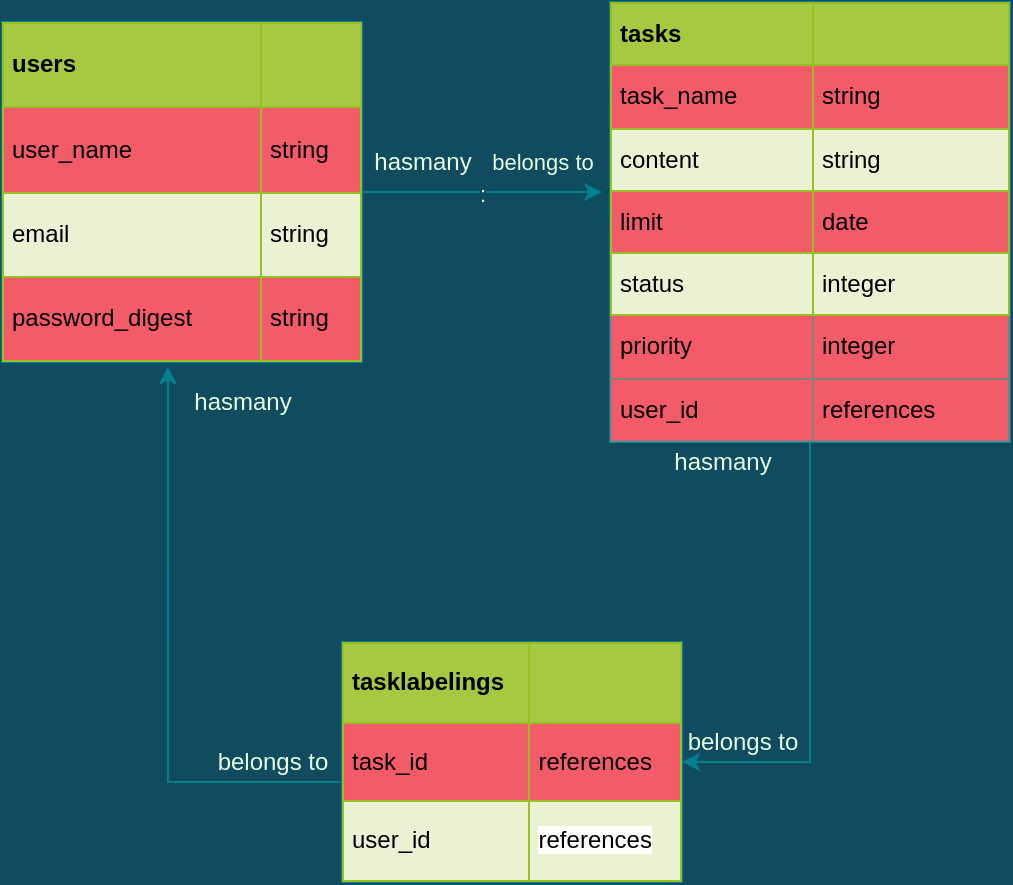 <mxfile>
    <diagram id="vY6gKF39OjPNxXQkQqNw" name="ページ1">
        <mxGraphModel dx="488" dy="486" grid="1" gridSize="10" guides="1" tooltips="1" connect="1" arrows="1" fold="1" page="1" pageScale="1" pageWidth="827" pageHeight="1169" background="#114B5F" math="0" shadow="0">
            <root>
                <mxCell id="0"/>
                <mxCell id="1" parent="0"/>
                <mxCell id="20" value=":" style="edgeStyle=orthogonalEdgeStyle;rounded=0;orthogonalLoop=1;jettySize=auto;html=1;strokeColor=#028090;fontColor=#E4FDE1;labelBackgroundColor=#114B5F;" parent="1" source="2" edge="1">
                    <mxGeometry relative="1" as="geometry">
                        <mxPoint x="310" y="105" as="targetPoint"/>
                    </mxGeometry>
                </mxCell>
                <mxCell id="23" value="belongs to" style="edgeLabel;html=1;align=center;verticalAlign=middle;resizable=0;points=[];fontColor=#E4FDE1;labelBackgroundColor=#114B5F;" parent="20" vertex="1" connectable="0">
                    <mxGeometry x="0.744" y="10" relative="1" as="geometry">
                        <mxPoint x="-15" y="-5" as="offset"/>
                    </mxGeometry>
                </mxCell>
                <mxCell id="2" value="&lt;table border=&quot;1&quot; width=&quot;100%&quot; cellpadding=&quot;4&quot; style=&quot;width: 100% ; height: 100% ; border-collapse: collapse&quot;&gt;&lt;tbody&gt;&lt;tr style=&quot;background-color: #a7c942 ; color: #ffffff ; border: 1px solid #98bf21&quot;&gt;&lt;th align=&quot;left&quot;&gt;&lt;font color=&quot;#000000&quot;&gt;users&lt;/font&gt;&lt;/th&gt;&lt;th align=&quot;left&quot;&gt;&lt;br&gt;&lt;/th&gt;&lt;/tr&gt;&lt;tr style=&quot;border: 1px solid #98bf21&quot;&gt;&lt;td&gt;&lt;font color=&quot;#000000&quot;&gt;user_name&lt;/font&gt;&lt;/td&gt;&lt;td&gt;&lt;font color=&quot;#000000&quot;&gt;string&lt;/font&gt;&lt;/td&gt;&lt;/tr&gt;&lt;tr style=&quot;background-color: #eaf2d3 ; border: 1px solid #98bf21&quot;&gt;&lt;td&gt;&lt;font color=&quot;#000000&quot;&gt;email&lt;/font&gt;&lt;/td&gt;&lt;td&gt;&lt;font color=&quot;#000000&quot;&gt;string&lt;/font&gt;&lt;/td&gt;&lt;/tr&gt;&lt;tr style=&quot;border: 1px solid #98bf21&quot;&gt;&lt;td&gt;&lt;font color=&quot;#000000&quot;&gt;password_digest&lt;/font&gt;&lt;/td&gt;&lt;td&gt;&lt;font color=&quot;#000000&quot;&gt;string&lt;/font&gt;&lt;/td&gt;&lt;/tr&gt;&lt;/tbody&gt;&lt;/table&gt;" style="text;html=1;strokeColor=#028090;fillColor=#F45B69;overflow=fill;rounded=0;fontColor=#E4FDE1;" parent="1" vertex="1">
                    <mxGeometry x="10" y="20" width="180" height="170" as="geometry"/>
                </mxCell>
                <mxCell id="17" style="edgeStyle=orthogonalEdgeStyle;rounded=0;orthogonalLoop=1;jettySize=auto;html=1;entryX=1;entryY=0.5;entryDx=0;entryDy=0;strokeColor=#028090;fontColor=#E4FDE1;labelBackgroundColor=#114B5F;" parent="1" source="3" target="4" edge="1">
                    <mxGeometry relative="1" as="geometry"/>
                </mxCell>
                <mxCell id="3" value="&lt;table border=&quot;1&quot; width=&quot;100%&quot; cellpadding=&quot;4&quot; style=&quot;width: 100% ; height: 100% ; border-collapse: collapse&quot;&gt;&lt;tbody&gt;&lt;tr style=&quot;background-color: #a7c942 ; color: #ffffff ; border: 1px solid #98bf21&quot;&gt;&lt;th align=&quot;left&quot;&gt;&lt;font color=&quot;#000000&quot;&gt;tasks&lt;/font&gt;&lt;/th&gt;&lt;th align=&quot;left&quot;&gt;&lt;br&gt;&lt;/th&gt;&lt;/tr&gt;&lt;tr style=&quot;border: 1px solid #98bf21&quot;&gt;&lt;td&gt;&lt;font color=&quot;#000000&quot;&gt;task_name&lt;/font&gt;&lt;/td&gt;&lt;td&gt;&lt;font color=&quot;#000000&quot;&gt;string&lt;/font&gt;&lt;/td&gt;&lt;/tr&gt;&lt;tr style=&quot;background-color: #eaf2d3 ; border: 1px solid #98bf21&quot;&gt;&lt;td&gt;&lt;font color=&quot;#000000&quot;&gt;content&lt;/font&gt;&lt;/td&gt;&lt;td&gt;&lt;font color=&quot;#000000&quot;&gt;string&lt;/font&gt;&lt;/td&gt;&lt;/tr&gt;&lt;tr style=&quot;border: 1px solid #98bf21&quot;&gt;&lt;td&gt;&lt;font color=&quot;#000000&quot;&gt;limit&lt;/font&gt;&lt;/td&gt;&lt;td&gt;&lt;font color=&quot;#000000&quot;&gt;date&lt;/font&gt;&lt;/td&gt;&lt;/tr&gt;&lt;tr style=&quot;background-color: #eaf2d3 ; border: 1px solid #98bf21&quot;&gt;&lt;td&gt;&lt;font color=&quot;#000000&quot;&gt;status&lt;/font&gt;&lt;/td&gt;&lt;td&gt;&lt;font color=&quot;#000000&quot;&gt;integer&lt;/font&gt;&lt;/td&gt;&lt;/tr&gt;&lt;tr&gt;&lt;td&gt;&lt;font color=&quot;#000000&quot;&gt;priority&lt;/font&gt;&lt;/td&gt;&lt;td&gt;&lt;font color=&quot;#000000&quot;&gt;integer&lt;/font&gt;&lt;/td&gt;&lt;/tr&gt;&lt;tr&gt;&lt;td&gt;&lt;font color=&quot;#000000&quot;&gt;user_id&lt;/font&gt;&lt;/td&gt;&lt;td&gt;&lt;span style=&quot;color: rgb(0 , 0 , 0)&quot;&gt;references&lt;/span&gt;&lt;br&gt;&lt;/td&gt;&lt;/tr&gt;&lt;/tbody&gt;&lt;/table&gt;" style="text;html=1;strokeColor=#028090;fillColor=#F45B69;overflow=fill;rounded=0;fontColor=#E4FDE1;" parent="1" vertex="1">
                    <mxGeometry x="314" y="10" width="200" height="220" as="geometry"/>
                </mxCell>
                <mxCell id="11" value="" style="edgeStyle=orthogonalEdgeStyle;rounded=0;orthogonalLoop=1;jettySize=auto;html=1;entryX=0.461;entryY=1.013;entryDx=0;entryDy=0;entryPerimeter=0;strokeColor=#028090;fontColor=#E4FDE1;labelBackgroundColor=#114B5F;" parent="1" source="4" target="2" edge="1">
                    <mxGeometry relative="1" as="geometry">
                        <Array as="points">
                            <mxPoint x="93" y="400"/>
                        </Array>
                    </mxGeometry>
                </mxCell>
                <mxCell id="4" value="&lt;table border=&quot;1&quot; width=&quot;100%&quot; cellpadding=&quot;4&quot; style=&quot;width: 100% ; height: 100% ; border-collapse: collapse&quot;&gt;&lt;tbody&gt;&lt;tr style=&quot;background-color: #a7c942 ; color: #ffffff ; border: 1px solid #98bf21&quot;&gt;&lt;th align=&quot;left&quot;&gt;&lt;font color=&quot;#000000&quot;&gt;tasklabelings&lt;/font&gt;&lt;/th&gt;&lt;th align=&quot;left&quot;&gt;&lt;font color=&quot;#000000&quot;&gt;&lt;br&gt;&lt;/font&gt;&lt;/th&gt;&lt;/tr&gt;&lt;tr style=&quot;border: 1px solid #98bf21&quot;&gt;&lt;td&gt;&lt;font color=&quot;#000000&quot;&gt;task_id&lt;/font&gt;&lt;/td&gt;&lt;td&gt;&lt;font color=&quot;#000000&quot;&gt;references&amp;nbsp;&lt;/font&gt;&lt;/td&gt;&lt;/tr&gt;&lt;tr style=&quot;background-color: #eaf2d3 ; border: 1px solid #98bf21&quot;&gt;&lt;td&gt;&lt;font color=&quot;#000000&quot;&gt;user_id&lt;/font&gt;&lt;/td&gt;&lt;td&gt;&lt;font color=&quot;#000000&quot;&gt;&lt;span style=&quot;background-color: rgb(255 , 255 , 255)&quot;&gt;references&lt;/span&gt;&lt;br&gt;&lt;/font&gt;&lt;/td&gt;&lt;/tr&gt;&lt;/tbody&gt;&lt;/table&gt;" style="text;html=1;strokeColor=#028090;fillColor=#F45B69;overflow=fill;rounded=0;fontColor=#E4FDE1;" parent="1" vertex="1">
                    <mxGeometry x="180" y="330" width="170" height="120" as="geometry"/>
                </mxCell>
                <mxCell id="13" value="belongs to" style="text;html=1;align=center;verticalAlign=middle;resizable=0;points=[];autosize=1;strokeColor=none;fontColor=#E4FDE1;" parent="1" vertex="1">
                    <mxGeometry x="110" y="380" width="70" height="20" as="geometry"/>
                </mxCell>
                <mxCell id="14" value="hasmany" style="text;html=1;align=center;verticalAlign=middle;resizable=0;points=[];autosize=1;strokeColor=none;fontColor=#E4FDE1;" parent="1" vertex="1">
                    <mxGeometry x="100" y="200" width="60" height="20" as="geometry"/>
                </mxCell>
                <mxCell id="18" value="hasmany" style="text;html=1;align=center;verticalAlign=middle;resizable=0;points=[];autosize=1;strokeColor=none;fontColor=#E4FDE1;" parent="1" vertex="1">
                    <mxGeometry x="340" y="230" width="60" height="20" as="geometry"/>
                </mxCell>
                <mxCell id="19" value="belongs to" style="text;html=1;align=center;verticalAlign=middle;resizable=0;points=[];autosize=1;strokeColor=none;fontColor=#E4FDE1;" parent="1" vertex="1">
                    <mxGeometry x="345" y="370" width="70" height="20" as="geometry"/>
                </mxCell>
                <mxCell id="22" value="hasmany&lt;br&gt;" style="text;html=1;align=center;verticalAlign=middle;resizable=0;points=[];autosize=1;strokeColor=none;fontColor=#E4FDE1;" parent="1" vertex="1">
                    <mxGeometry x="190" y="80" width="60" height="20" as="geometry"/>
                </mxCell>
            </root>
        </mxGraphModel>
    </diagram>
</mxfile>
